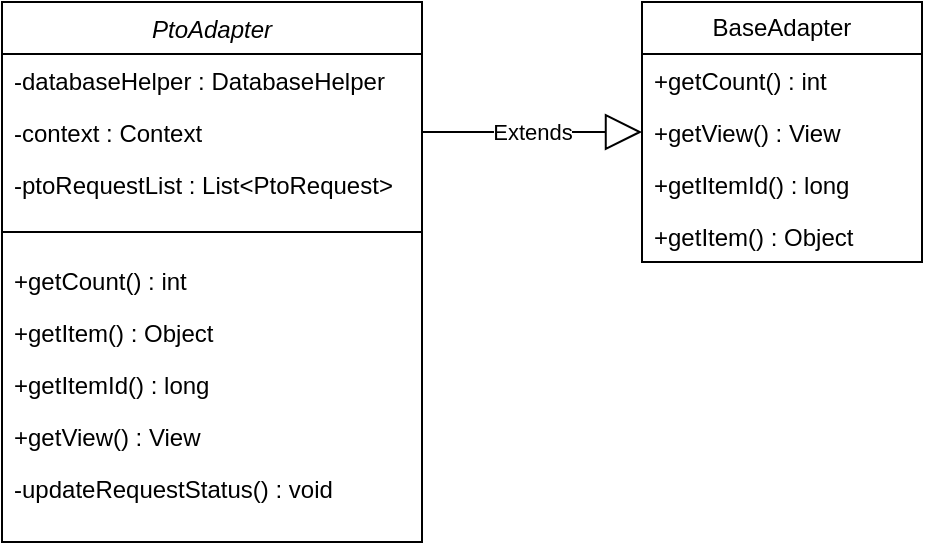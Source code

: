 <mxfile version="25.0.1">
  <diagram name="Page-1" id="VvUGKFuQc9C3uCO0BZVP">
    <mxGraphModel dx="392" dy="504" grid="1" gridSize="10" guides="1" tooltips="1" connect="1" arrows="1" fold="1" page="1" pageScale="1" pageWidth="827" pageHeight="1169" math="0" shadow="0">
      <root>
        <mxCell id="0" />
        <mxCell id="1" parent="0" />
        <mxCell id="Dh8K20q0sZLCs-gblkWl-1" value="PtoAdapter" style="swimlane;fontStyle=2;align=center;verticalAlign=top;childLayout=stackLayout;horizontal=1;startSize=26;horizontalStack=0;resizeParent=1;resizeLast=0;collapsible=1;marginBottom=0;rounded=0;shadow=0;strokeWidth=1;" vertex="1" parent="1">
          <mxGeometry x="80" y="120" width="210" height="270" as="geometry">
            <mxRectangle x="230" y="140" width="160" height="26" as="alternateBounds" />
          </mxGeometry>
        </mxCell>
        <mxCell id="Dh8K20q0sZLCs-gblkWl-3" value="-databaseHelper : DatabaseHelper" style="text;align=left;verticalAlign=top;spacingLeft=4;spacingRight=4;overflow=hidden;rotatable=0;points=[[0,0.5],[1,0.5]];portConstraint=eastwest;rounded=0;shadow=0;html=0;" vertex="1" parent="Dh8K20q0sZLCs-gblkWl-1">
          <mxGeometry y="26" width="210" height="26" as="geometry" />
        </mxCell>
        <mxCell id="Dh8K20q0sZLCs-gblkWl-4" value="-context : Context" style="text;align=left;verticalAlign=top;spacingLeft=4;spacingRight=4;overflow=hidden;rotatable=0;points=[[0,0.5],[1,0.5]];portConstraint=eastwest;rounded=0;shadow=0;html=0;" vertex="1" parent="Dh8K20q0sZLCs-gblkWl-1">
          <mxGeometry y="52" width="210" height="26" as="geometry" />
        </mxCell>
        <mxCell id="Dh8K20q0sZLCs-gblkWl-5" value="-ptoRequestList : List&lt;PtoRequest&gt;" style="text;align=left;verticalAlign=top;spacingLeft=4;spacingRight=4;overflow=hidden;rotatable=0;points=[[0,0.5],[1,0.5]];portConstraint=eastwest;rounded=0;shadow=0;html=0;" vertex="1" parent="Dh8K20q0sZLCs-gblkWl-1">
          <mxGeometry y="78" width="210" height="26" as="geometry" />
        </mxCell>
        <mxCell id="Dh8K20q0sZLCs-gblkWl-6" value="" style="line;html=1;strokeWidth=1;align=left;verticalAlign=middle;spacingTop=-1;spacingLeft=3;spacingRight=3;rotatable=0;labelPosition=right;points=[];portConstraint=eastwest;" vertex="1" parent="Dh8K20q0sZLCs-gblkWl-1">
          <mxGeometry y="104" width="210" height="22" as="geometry" />
        </mxCell>
        <mxCell id="Dh8K20q0sZLCs-gblkWl-7" value="+getCount() : int" style="text;align=left;verticalAlign=top;spacingLeft=4;spacingRight=4;overflow=hidden;rotatable=0;points=[[0,0.5],[1,0.5]];portConstraint=eastwest;" vertex="1" parent="Dh8K20q0sZLCs-gblkWl-1">
          <mxGeometry y="126" width="210" height="26" as="geometry" />
        </mxCell>
        <mxCell id="Dh8K20q0sZLCs-gblkWl-8" value="+getItem() : Object" style="text;align=left;verticalAlign=top;spacingLeft=4;spacingRight=4;overflow=hidden;rotatable=0;points=[[0,0.5],[1,0.5]];portConstraint=eastwest;" vertex="1" parent="Dh8K20q0sZLCs-gblkWl-1">
          <mxGeometry y="152" width="210" height="26" as="geometry" />
        </mxCell>
        <mxCell id="Dh8K20q0sZLCs-gblkWl-9" value="+getItemId() : long" style="text;align=left;verticalAlign=top;spacingLeft=4;spacingRight=4;overflow=hidden;rotatable=0;points=[[0,0.5],[1,0.5]];portConstraint=eastwest;" vertex="1" parent="Dh8K20q0sZLCs-gblkWl-1">
          <mxGeometry y="178" width="210" height="26" as="geometry" />
        </mxCell>
        <mxCell id="Dh8K20q0sZLCs-gblkWl-10" value="+getView() : View" style="text;align=left;verticalAlign=top;spacingLeft=4;spacingRight=4;overflow=hidden;rotatable=0;points=[[0,0.5],[1,0.5]];portConstraint=eastwest;" vertex="1" parent="Dh8K20q0sZLCs-gblkWl-1">
          <mxGeometry y="204" width="210" height="26" as="geometry" />
        </mxCell>
        <mxCell id="Dh8K20q0sZLCs-gblkWl-17" value="-updateRequestStatus() : void" style="text;align=left;verticalAlign=top;spacingLeft=4;spacingRight=4;overflow=hidden;rotatable=0;points=[[0,0.5],[1,0.5]];portConstraint=eastwest;" vertex="1" parent="Dh8K20q0sZLCs-gblkWl-1">
          <mxGeometry y="230" width="210" height="26" as="geometry" />
        </mxCell>
        <mxCell id="Dh8K20q0sZLCs-gblkWl-11" value="BaseAdapter" style="swimlane;fontStyle=0;childLayout=stackLayout;horizontal=1;startSize=26;fillColor=none;horizontalStack=0;resizeParent=1;resizeParentMax=0;resizeLast=0;collapsible=1;marginBottom=0;whiteSpace=wrap;html=1;" vertex="1" parent="1">
          <mxGeometry x="400" y="120" width="140" height="130" as="geometry" />
        </mxCell>
        <mxCell id="Dh8K20q0sZLCs-gblkWl-12" value="+getCount() : int" style="text;align=left;verticalAlign=top;spacingLeft=4;spacingRight=4;overflow=hidden;rotatable=0;points=[[0,0.5],[1,0.5]];portConstraint=eastwest;" vertex="1" parent="Dh8K20q0sZLCs-gblkWl-11">
          <mxGeometry y="26" width="140" height="26" as="geometry" />
        </mxCell>
        <mxCell id="Dh8K20q0sZLCs-gblkWl-13" value="+getView() : View" style="text;align=left;verticalAlign=top;spacingLeft=4;spacingRight=4;overflow=hidden;rotatable=0;points=[[0,0.5],[1,0.5]];portConstraint=eastwest;" vertex="1" parent="Dh8K20q0sZLCs-gblkWl-11">
          <mxGeometry y="52" width="140" height="26" as="geometry" />
        </mxCell>
        <mxCell id="Dh8K20q0sZLCs-gblkWl-14" value="+getItemId() : long" style="text;align=left;verticalAlign=top;spacingLeft=4;spacingRight=4;overflow=hidden;rotatable=0;points=[[0,0.5],[1,0.5]];portConstraint=eastwest;" vertex="1" parent="Dh8K20q0sZLCs-gblkWl-11">
          <mxGeometry y="78" width="140" height="26" as="geometry" />
        </mxCell>
        <mxCell id="Dh8K20q0sZLCs-gblkWl-15" value="+getItem() : Object" style="text;align=left;verticalAlign=top;spacingLeft=4;spacingRight=4;overflow=hidden;rotatable=0;points=[[0,0.5],[1,0.5]];portConstraint=eastwest;" vertex="1" parent="Dh8K20q0sZLCs-gblkWl-11">
          <mxGeometry y="104" width="140" height="26" as="geometry" />
        </mxCell>
        <mxCell id="Dh8K20q0sZLCs-gblkWl-16" value="Extends" style="endArrow=block;endSize=16;endFill=0;html=1;rounded=0;exitX=1;exitY=0.5;exitDx=0;exitDy=0;entryX=0;entryY=0.5;entryDx=0;entryDy=0;" edge="1" parent="1" source="Dh8K20q0sZLCs-gblkWl-4" target="Dh8K20q0sZLCs-gblkWl-13">
          <mxGeometry width="160" relative="1" as="geometry">
            <mxPoint x="330" y="250" as="sourcePoint" />
            <mxPoint x="390" y="280" as="targetPoint" />
          </mxGeometry>
        </mxCell>
      </root>
    </mxGraphModel>
  </diagram>
</mxfile>
